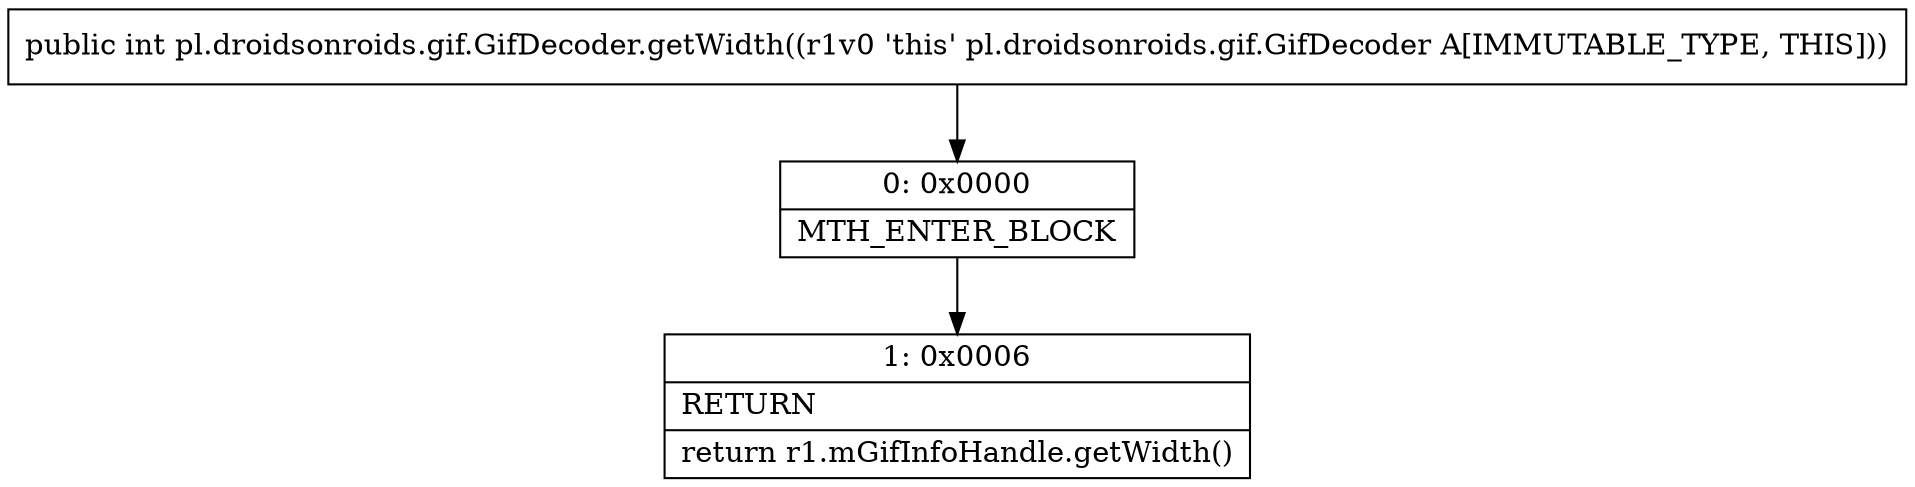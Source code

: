 digraph "CFG forpl.droidsonroids.gif.GifDecoder.getWidth()I" {
Node_0 [shape=record,label="{0\:\ 0x0000|MTH_ENTER_BLOCK\l}"];
Node_1 [shape=record,label="{1\:\ 0x0006|RETURN\l|return r1.mGifInfoHandle.getWidth()\l}"];
MethodNode[shape=record,label="{public int pl.droidsonroids.gif.GifDecoder.getWidth((r1v0 'this' pl.droidsonroids.gif.GifDecoder A[IMMUTABLE_TYPE, THIS])) }"];
MethodNode -> Node_0;
Node_0 -> Node_1;
}

